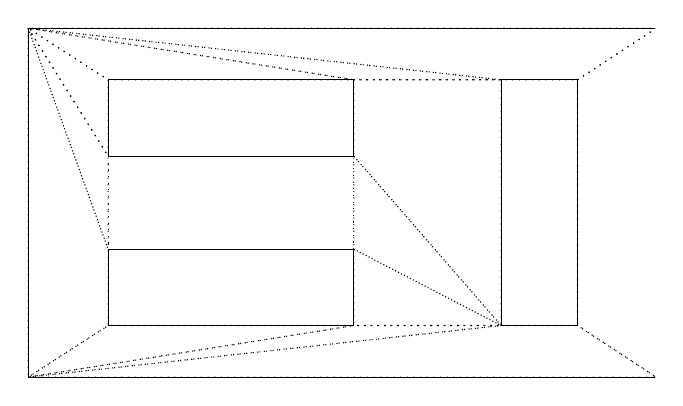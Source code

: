 % This file was created by matlab2tikz v0.4.0.
% Copyright (c) 2008--2013, Nico Schlömer <nico.schloemer@gmail.com>
% All rights reserved.
% 
% The latest updates can be retrieved from
%   http://www.mathworks.com/matlabcentral/fileexchange/22022-matlab2tikz
% where you can also make suggestions and rate matlab2tikz.
% 
% % -*- root: TestingFigures.tex -*-
% 
\begin{tikzpicture}

\begin{axis}[%
width=8cm,
height=10.184cm,
scale only axis,
xmin=0,
xmax=16250,
ymin=-5790.166,
ymax=14896.166,
hide axis,
axis x line*=bottom,
axis y line*=left,
y post scale=1
]
\addplot [
color=black,
dotted,
forget plot
]
table[row sep=crcr]{
14249 7723\\
16279 9053\\
79 9053\\
12279 7723\\
14249 7723\\
};
\addplot [
color=black,
dotted,
forget plot
]
table[row sep=crcr]{
16279 9053\\
14249 7723\\
14249 1383\\
16279 53\\
};
\addplot [
color=black,
dotted,
forget plot
]
table[row sep=crcr]{
79 53\\
16279 53\\
14249 1383\\
12279 1383\\
79 53\\
};
\addplot [
color=black,
dotted,
forget plot
]
table[row sep=crcr]{
79 53\\
12279 1383\\
8479 1383\\
79 53\\
};
\addplot [
color=black,
dotted,
forget plot
]
table[row sep=crcr]{
79 53\\
8479 1383\\
2140 1383\\
79 53\\
};
\addplot [
color=black,
dotted,
forget plot
]
table[row sep=crcr]{
79 9053\\
79 53\\
2140 1383\\
2140 3353\\
79 9053\\
};
\addplot [
color=black,
dotted,
forget plot
]
table[row sep=crcr]{
8479 5753\\
12279 1383\\
12279 7723\\
8479 7723\\
8479 5753\\
};
\addplot [
color=black,
dotted,
forget plot
]
table[row sep=crcr]{
8479 7723\\
12279 7723\\
79 9053\\
8479 7723\\
};
\addplot [
color=black,
dotted,
forget plot
]
table[row sep=crcr]{
2140 7723\\
8479 7723\\
79 9053\\
2140 7723\\
};
\addplot [
color=black,
dotted,
forget plot
]
table[row sep=crcr]{
8479 3353\\
8479 1383\\
12279 1383\\
8479 3353\\
};
\addplot [
color=black,
dotted,
forget plot
]
table[row sep=crcr]{
8479 3353\\
12279 1383\\
8479 5753\\
8479 3353\\
};
\addplot [
color=black,
dotted,
forget plot
]
table[row sep=crcr]{
2140 3353\\
8479 3353\\
8479 5753\\
2140 5753\\
2140 3353\\
};
\addplot [
color=black,
dotted,
forget plot
]
table[row sep=crcr]{
79 9053\\
2140 3353\\
2140 5753\\
79 9053\\
};
\addplot [
color=black,
dotted,
forget plot
]
table[row sep=crcr]{
79 9053\\
2140 5753\\
2140 7723\\
79 9053\\
};
\addplot [
color=black,
solid,
forget plot
]
table[row sep=crcr]{
79 53\\
16279 53\\
16279 9053\\
79 9053\\
79 53\\
};
\addplot [
color=black,
solid,
forget plot
]
table[row sep=crcr]{
14249 7723\\
14249 1383\\
12279 1383\\
12279 7723\\
14249 7723\\
};
\addplot [
color=black,
solid,
forget plot
]
table[row sep=crcr]{
8479 5753\\
2140 5753\\
2140 7723\\
8479 7723\\
8479 5753\\
};
\addplot [
color=black,
solid,
forget plot
]
table[row sep=crcr]{
8479 1383\\
2140 1383\\
2140 3353\\
8479 3353\\
8479 1383\\
};
\end{axis}
\end{tikzpicture}%